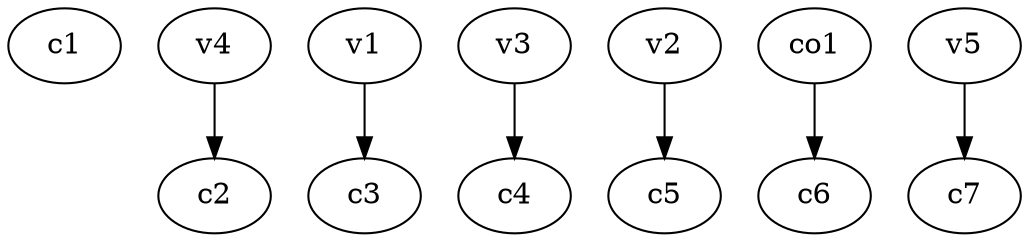strict digraph  {
c1;
c2;
c3;
c4;
c5;
c6;
c7;
v1;
v2;
v3;
v4;
v5;
co1;
v1 -> c3  [weight=1];
v2 -> c5  [weight=1];
v3 -> c4  [weight=1];
v4 -> c2  [weight=1];
v5 -> c7  [weight=1];
co1 -> c6  [weight=1];
}
